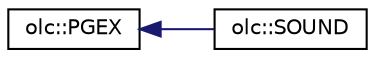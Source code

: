 digraph "Graphical Class Hierarchy"
{
 // LATEX_PDF_SIZE
  edge [fontname="Helvetica",fontsize="10",labelfontname="Helvetica",labelfontsize="10"];
  node [fontname="Helvetica",fontsize="10",shape=record];
  rankdir="LR";
  Node0 [label="olc::PGEX",height=0.2,width=0.4,color="black", fillcolor="white", style="filled",URL="$classolc_1_1PGEX.html",tooltip=" "];
  Node0 -> Node1 [dir="back",color="midnightblue",fontsize="10",style="solid",fontname="Helvetica"];
  Node1 [label="olc::SOUND",height=0.2,width=0.4,color="black", fillcolor="white", style="filled",URL="$classolc_1_1SOUND.html",tooltip=" "];
}
